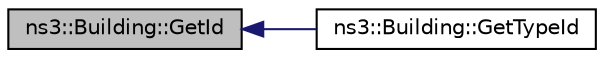 digraph "ns3::Building::GetId"
{
  edge [fontname="Helvetica",fontsize="10",labelfontname="Helvetica",labelfontsize="10"];
  node [fontname="Helvetica",fontsize="10",shape=record];
  rankdir="LR";
  Node1 [label="ns3::Building::GetId",height=0.2,width=0.4,color="black", fillcolor="grey75", style="filled", fontcolor="black"];
  Node1 -> Node2 [dir="back",color="midnightblue",fontsize="10",style="solid"];
  Node2 [label="ns3::Building::GetTypeId",height=0.2,width=0.4,color="black", fillcolor="white", style="filled",URL="$d3/d67/classns3_1_1Building.html#ad8d823ade148dd17d8767427d1986d02"];
}

